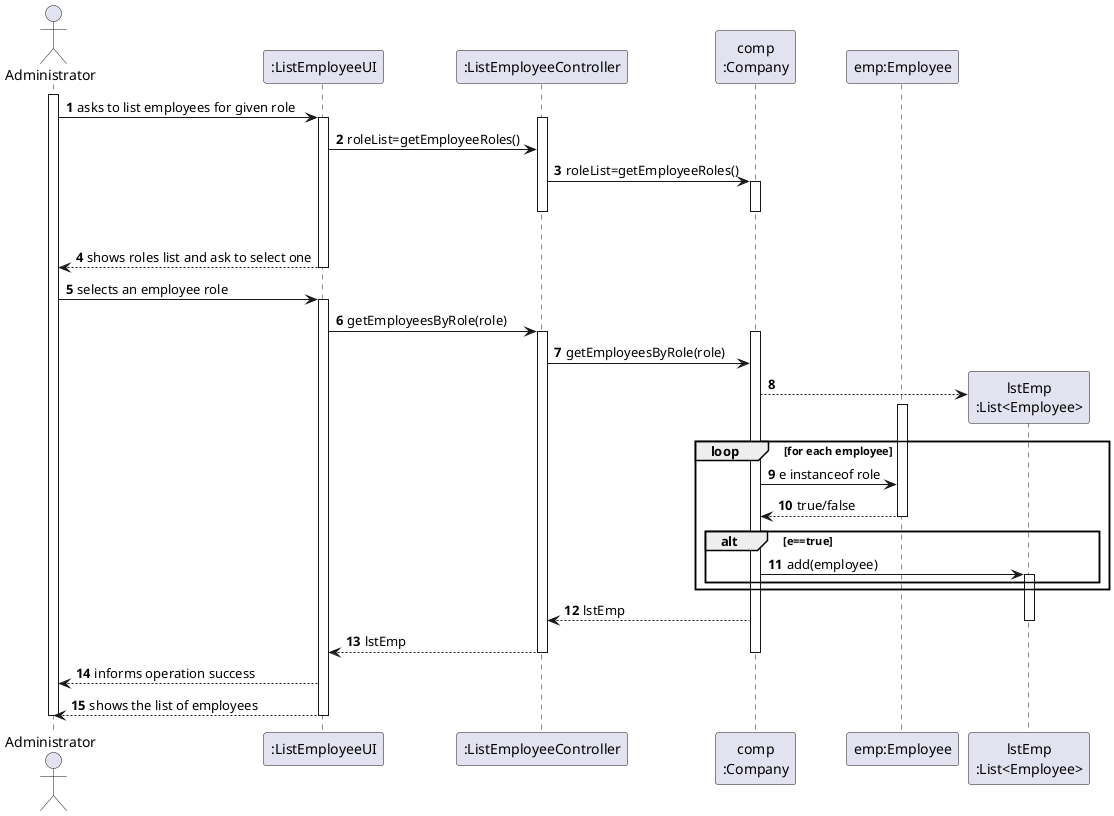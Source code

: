 @startuml
autonumber
'hide footbox
actor "Administrator" as ADM

participant ":ListEmployeeUI" as UI
participant ":ListEmployeeController" as CTRL
participant "comp\n:Company" as COMP
participant "emp:Employee" as EMP

activate ADM
ADM -> UI : asks to list employees for given role
activate UI
activate CTRL
UI -> CTRL : roleList=getEmployeeRoles()

CTRL -> COMP : roleList=getEmployeeRoles()
activate COMP
|||
deactivate COMP
deactivate CTRL

UI --> ADM : shows roles list and ask to select one
deactivate UI

ADM -> UI : selects an employee role
activate UI

UI -> CTRL : getEmployeesByRole(role)
activate CTRL

activate COMP
CTRL -> COMP: getEmployeesByRole(role)
create "lstEmp\n:List<Employee>" as LST
COMP --> LST

loop for each employee
  activate EMP
    COMP -> EMP: e instanceof role
    EMP --> COMP: true/false
  deactivate EMP
    alt e==true
        COMP -> LST: add(employee)
      activate LST
    end
end

COMP --> CTRL: lstEmp
deactivate LST
CTRL --> UI: lstEmp

deactivate COMP
deactivate CTRL
UI --> ADM : informs operation success
UI --> ADM: shows the list of employees
deactivate UI

deactivate UI
deactivate CTRL
deactivate ADM

@enduml
